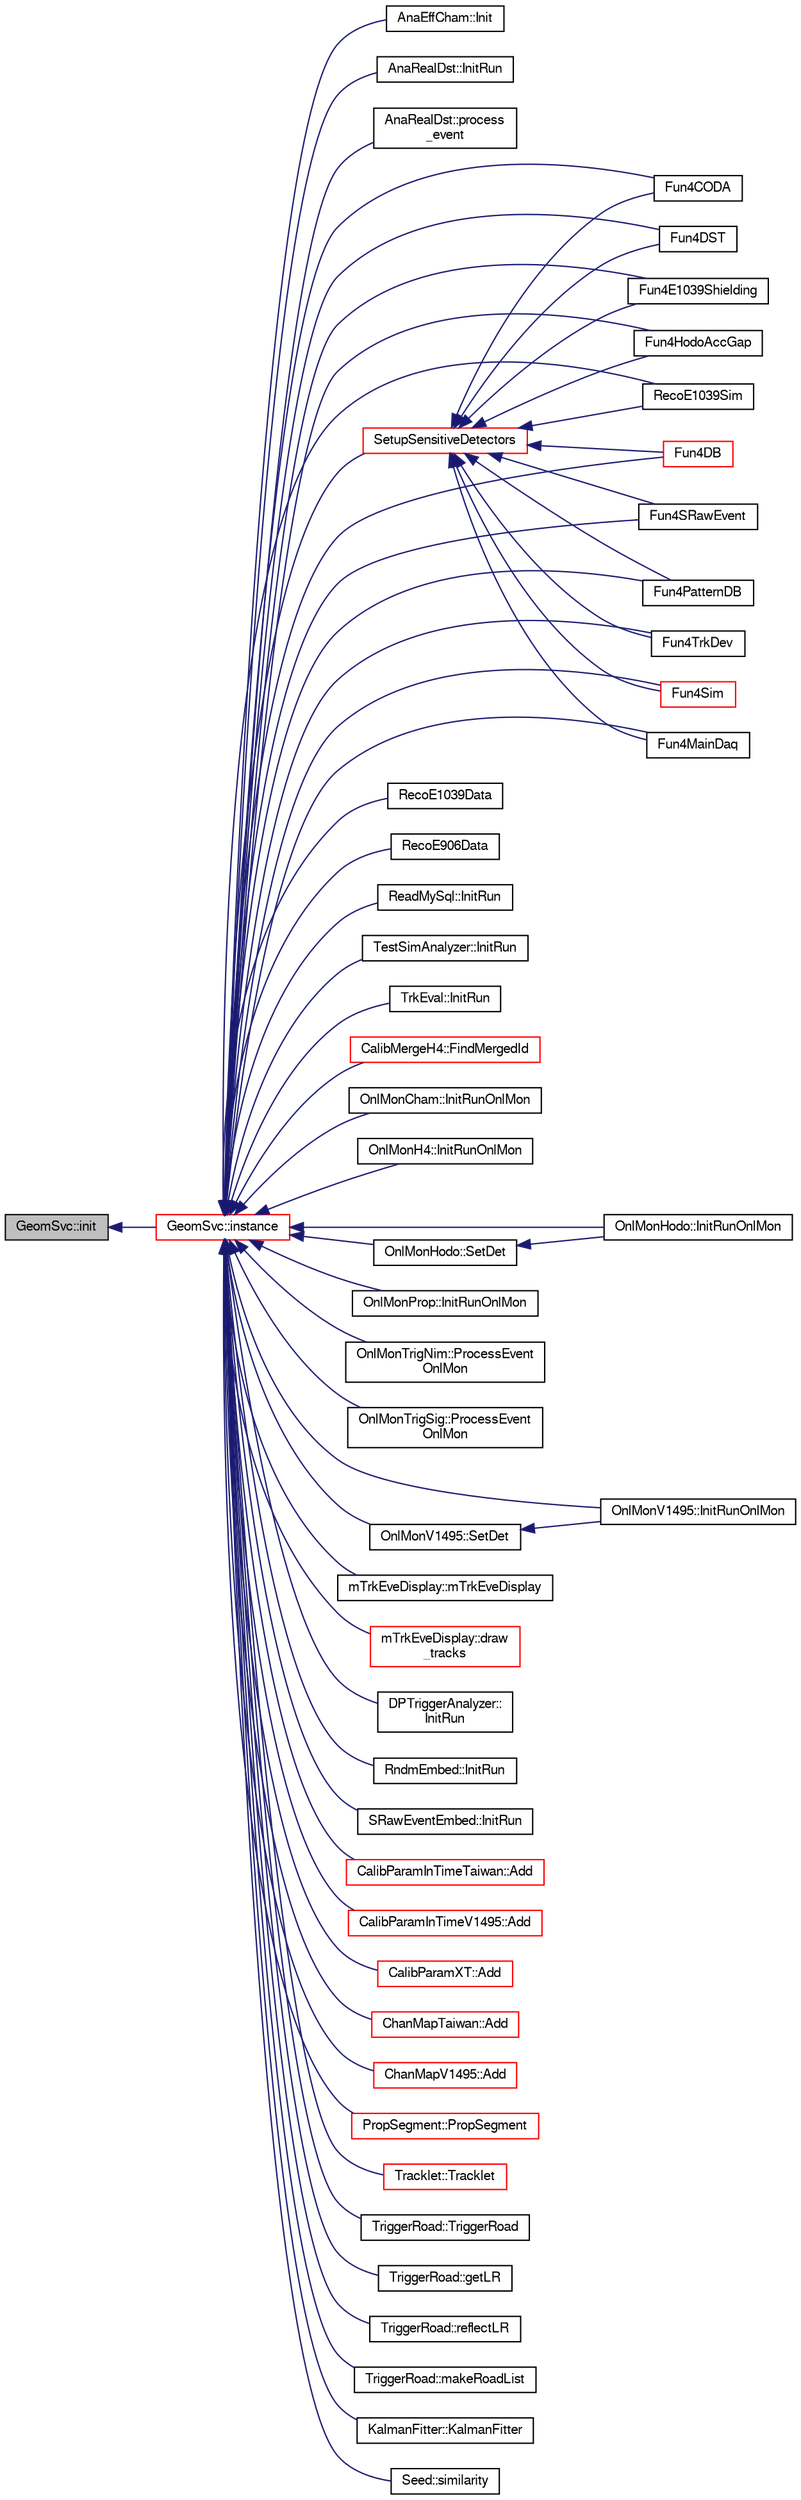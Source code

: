 digraph "GeomSvc::init"
{
  bgcolor="transparent";
  edge [fontname="FreeSans",fontsize="10",labelfontname="FreeSans",labelfontsize="10"];
  node [fontname="FreeSans",fontsize="10",shape=record];
  rankdir="LR";
  Node1 [label="GeomSvc::init",height=0.2,width=0.4,color="black", fillcolor="grey75", style="filled" fontcolor="black"];
  Node1 -> Node2 [dir="back",color="midnightblue",fontsize="10",style="solid",fontname="FreeSans"];
  Node2 [label="GeomSvc::instance",height=0.2,width=0.4,color="red",URL="$d0/da0/classGeomSvc.html#a2b7ecf5467120206b9479654c48ad7c4",tooltip="singlton instance "];
  Node2 -> Node3 [dir="back",color="midnightblue",fontsize="10",style="solid",fontname="FreeSans"];
  Node3 [label="AnaEffCham::Init",height=0.2,width=0.4,color="black",URL="$db/d63/classAnaEffCham.html#a021930645fd4860443e719041e2c1604"];
  Node2 -> Node4 [dir="back",color="midnightblue",fontsize="10",style="solid",fontname="FreeSans"];
  Node4 [label="AnaRealDst::InitRun",height=0.2,width=0.4,color="black",URL="$d0/d63/classAnaRealDst.html#a0e3d58e69746659214a73bb9460ae7d7"];
  Node2 -> Node5 [dir="back",color="midnightblue",fontsize="10",style="solid",fontname="FreeSans"];
  Node5 [label="AnaRealDst::process\l_event",height=0.2,width=0.4,color="black",URL="$d0/d63/classAnaRealDst.html#a6aa1a7508e08769688d4259bed94b7ee"];
  Node2 -> Node6 [dir="back",color="midnightblue",fontsize="10",style="solid",fontname="FreeSans"];
  Node6 [label="Fun4CODA",height=0.2,width=0.4,color="black",URL="$db/dbe/Fun4CODA_8C.html#a1bbee777074605aa2a59ddf9b2b52742"];
  Node2 -> Node7 [dir="back",color="midnightblue",fontsize="10",style="solid",fontname="FreeSans"];
  Node7 [label="Fun4DST",height=0.2,width=0.4,color="black",URL="$de/daf/Fun4DST_8C.html#a6a43c5ad028285b022976fa872e60cbc"];
  Node2 -> Node8 [dir="back",color="midnightblue",fontsize="10",style="solid",fontname="FreeSans"];
  Node8 [label="Fun4E1039Shielding",height=0.2,width=0.4,color="black",URL="$d2/d24/Fun4E1039Shielding_8C.html#a42592782dd55d6e219305ff678a00dc2"];
  Node2 -> Node9 [dir="back",color="midnightblue",fontsize="10",style="solid",fontname="FreeSans"];
  Node9 [label="Fun4HodoAccGap",height=0.2,width=0.4,color="black",URL="$d6/d6a/Fun4HodoAccGap_8C.html#a7aaa0687f144d5e7b417d7e9ac5f36da"];
  Node2 -> Node10 [dir="back",color="midnightblue",fontsize="10",style="solid",fontname="FreeSans"];
  Node10 [label="RecoE1039Data",height=0.2,width=0.4,color="black",URL="$db/dea/RecoE1039Data_8C.html#a619388c470b52b98a611cb6f18ba24c1"];
  Node2 -> Node11 [dir="back",color="midnightblue",fontsize="10",style="solid",fontname="FreeSans"];
  Node11 [label="RecoE1039Sim",height=0.2,width=0.4,color="black",URL="$d0/d9c/RecoE1039Sim_8C.html#a07edfd7b51752cb53ea50911050a8511"];
  Node2 -> Node12 [dir="back",color="midnightblue",fontsize="10",style="solid",fontname="FreeSans"];
  Node12 [label="RecoE906Data",height=0.2,width=0.4,color="black",URL="$df/d0c/RecoE906Data_8C.html#ad032525ca693000ba382d14d82bf9f2b"];
  Node2 -> Node13 [dir="back",color="midnightblue",fontsize="10",style="solid",fontname="FreeSans"];
  Node13 [label="Fun4DB",height=0.2,width=0.4,color="red",URL="$df/dc0/Fun4DB_8C.html#a156048b96f7485e3cc410afbc05fc286"];
  Node2 -> Node14 [dir="back",color="midnightblue",fontsize="10",style="solid",fontname="FreeSans"];
  Node14 [label="Fun4SRawEvent",height=0.2,width=0.4,color="black",URL="$d8/de7/Fun4SRawEvent_8C.html#aaa9bb2e956ce860a8cb6e7845bcc4ed5"];
  Node2 -> Node15 [dir="back",color="midnightblue",fontsize="10",style="solid",fontname="FreeSans"];
  Node15 [label="Fun4PatternDB",height=0.2,width=0.4,color="black",URL="$d7/d66/Fun4PatternDB_8C.html#a9e68afec0dfdd12961d550386529d5eb"];
  Node2 -> Node16 [dir="back",color="midnightblue",fontsize="10",style="solid",fontname="FreeSans"];
  Node16 [label="Fun4TrkDev",height=0.2,width=0.4,color="black",URL="$d2/d3a/Fun4TrkDev_8C.html#abd98cf50196a6ad7cb2289d1f0442b73"];
  Node2 -> Node17 [dir="back",color="midnightblue",fontsize="10",style="solid",fontname="FreeSans"];
  Node17 [label="Fun4Sim",height=0.2,width=0.4,color="red",URL="$d7/d65/e1039-core_2macros_2Fun4Sim_8C.html#a5e9276116ae0064f58b288a1e0e4e3db"];
  Node2 -> Node18 [dir="back",color="midnightblue",fontsize="10",style="solid",fontname="FreeSans"];
  Node18 [label="SetupSensitiveDetectors",height=0.2,width=0.4,color="red",URL="$d9/d72/e1039-core_2macros_2G4__SensitiveDetectors_8C.html#af71e50cde83a891cd25129c49f742314"];
  Node18 -> Node6 [dir="back",color="midnightblue",fontsize="10",style="solid",fontname="FreeSans"];
  Node18 -> Node13 [dir="back",color="midnightblue",fontsize="10",style="solid",fontname="FreeSans"];
  Node18 -> Node7 [dir="back",color="midnightblue",fontsize="10",style="solid",fontname="FreeSans"];
  Node18 -> Node8 [dir="back",color="midnightblue",fontsize="10",style="solid",fontname="FreeSans"];
  Node18 -> Node9 [dir="back",color="midnightblue",fontsize="10",style="solid",fontname="FreeSans"];
  Node18 -> Node19 [dir="back",color="midnightblue",fontsize="10",style="solid",fontname="FreeSans"];
  Node19 [label="Fun4MainDaq",height=0.2,width=0.4,color="black",URL="$de/d00/e1039-analysis_2OnlMonDev_2Fun4MainDaq_8C.html#ac28bfcc626ab9a3b0aea03bad954a5e5"];
  Node18 -> Node15 [dir="back",color="midnightblue",fontsize="10",style="solid",fontname="FreeSans"];
  Node18 -> Node17 [dir="back",color="midnightblue",fontsize="10",style="solid",fontname="FreeSans"];
  Node18 -> Node14 [dir="back",color="midnightblue",fontsize="10",style="solid",fontname="FreeSans"];
  Node18 -> Node16 [dir="back",color="midnightblue",fontsize="10",style="solid",fontname="FreeSans"];
  Node18 -> Node11 [dir="back",color="midnightblue",fontsize="10",style="solid",fontname="FreeSans"];
  Node2 -> Node20 [dir="back",color="midnightblue",fontsize="10",style="solid",fontname="FreeSans"];
  Node20 [label="ReadMySql::InitRun",height=0.2,width=0.4,color="black",URL="$db/dda/classReadMySql.html#ab73b7895d9b3e258b58f31b66b93a827"];
  Node2 -> Node21 [dir="back",color="midnightblue",fontsize="10",style="solid",fontname="FreeSans"];
  Node21 [label="TestSimAnalyzer::InitRun",height=0.2,width=0.4,color="black",URL="$d6/d20/classTestSimAnalyzer.html#ae8f798f09366d821d98ff2a98e971146"];
  Node2 -> Node22 [dir="back",color="midnightblue",fontsize="10",style="solid",fontname="FreeSans"];
  Node22 [label="TrkEval::InitRun",height=0.2,width=0.4,color="black",URL="$de/d2f/classTrkEval.html#a4e05fcd4f4c77fbd435eadc894c931d6"];
  Node2 -> Node23 [dir="back",color="midnightblue",fontsize="10",style="solid",fontname="FreeSans"];
  Node23 [label="CalibMergeH4::FindMergedId",height=0.2,width=0.4,color="red",URL="$df/d49/classCalibMergeH4.html#a651755d39b1030cacdbf52a52ef67c63"];
  Node2 -> Node19 [dir="back",color="midnightblue",fontsize="10",style="solid",fontname="FreeSans"];
  Node2 -> Node24 [dir="back",color="midnightblue",fontsize="10",style="solid",fontname="FreeSans"];
  Node24 [label="OnlMonCham::InitRunOnlMon",height=0.2,width=0.4,color="black",URL="$db/d15/classOnlMonCham.html#aaf9e68b3b806ed449fb7d5e3e54b03cd"];
  Node2 -> Node25 [dir="back",color="midnightblue",fontsize="10",style="solid",fontname="FreeSans"];
  Node25 [label="OnlMonH4::InitRunOnlMon",height=0.2,width=0.4,color="black",URL="$d2/d02/classOnlMonH4.html#a4903332f47864785a12cf8f4938dd0c3"];
  Node2 -> Node26 [dir="back",color="midnightblue",fontsize="10",style="solid",fontname="FreeSans"];
  Node26 [label="OnlMonHodo::InitRunOnlMon",height=0.2,width=0.4,color="black",URL="$d8/dc8/classOnlMonHodo.html#a7722572b5da3befd0a1d4ccbae0f903d"];
  Node2 -> Node27 [dir="back",color="midnightblue",fontsize="10",style="solid",fontname="FreeSans"];
  Node27 [label="OnlMonHodo::SetDet",height=0.2,width=0.4,color="black",URL="$d8/dc8/classOnlMonHodo.html#ac8f6f8a8bbdcbc277b1d8ecffbf91bfe"];
  Node27 -> Node26 [dir="back",color="midnightblue",fontsize="10",style="solid",fontname="FreeSans"];
  Node2 -> Node28 [dir="back",color="midnightblue",fontsize="10",style="solid",fontname="FreeSans"];
  Node28 [label="OnlMonProp::InitRunOnlMon",height=0.2,width=0.4,color="black",URL="$d7/dac/classOnlMonProp.html#aeb8c4230a23173cc8d3d27db00d98be0"];
  Node2 -> Node29 [dir="back",color="midnightblue",fontsize="10",style="solid",fontname="FreeSans"];
  Node29 [label="OnlMonTrigNim::ProcessEvent\lOnlMon",height=0.2,width=0.4,color="black",URL="$d2/d9d/classOnlMonTrigNim.html#ae5288ba2b767db89f6690ca8c2529ec5"];
  Node2 -> Node30 [dir="back",color="midnightblue",fontsize="10",style="solid",fontname="FreeSans"];
  Node30 [label="OnlMonTrigSig::ProcessEvent\lOnlMon",height=0.2,width=0.4,color="black",URL="$dc/dae/classOnlMonTrigSig.html#a138528b06e4b34c068a6db325aa5e7f0"];
  Node2 -> Node31 [dir="back",color="midnightblue",fontsize="10",style="solid",fontname="FreeSans"];
  Node31 [label="OnlMonV1495::InitRunOnlMon",height=0.2,width=0.4,color="black",URL="$d6/d41/classOnlMonV1495.html#a89a01d9a67e3993664c0ebaa343bdf77"];
  Node2 -> Node32 [dir="back",color="midnightblue",fontsize="10",style="solid",fontname="FreeSans"];
  Node32 [label="OnlMonV1495::SetDet",height=0.2,width=0.4,color="black",URL="$d6/d41/classOnlMonV1495.html#a603a264ad8444fba842f88df948c7de6"];
  Node32 -> Node31 [dir="back",color="midnightblue",fontsize="10",style="solid",fontname="FreeSans"];
  Node2 -> Node33 [dir="back",color="midnightblue",fontsize="10",style="solid",fontname="FreeSans"];
  Node33 [label="mTrkEveDisplay::mTrkEveDisplay",height=0.2,width=0.4,color="black",URL="$d3/de7/classmTrkEveDisplay.html#abc03dc6404f025d5c12e9d187389e6be"];
  Node2 -> Node34 [dir="back",color="midnightblue",fontsize="10",style="solid",fontname="FreeSans"];
  Node34 [label="mTrkEveDisplay::draw\l_tracks",height=0.2,width=0.4,color="red",URL="$d3/de7/classmTrkEveDisplay.html#a9dccd02ff8c77a1e34236d4575644100"];
  Node2 -> Node35 [dir="back",color="midnightblue",fontsize="10",style="solid",fontname="FreeSans"];
  Node35 [label="DPTriggerAnalyzer::\lInitRun",height=0.2,width=0.4,color="black",URL="$d8/dda/classDPTriggerAnalyzer.html#a1e285dfeac51e81a9d802261338e4ee3",tooltip="module initialization "];
  Node2 -> Node36 [dir="back",color="midnightblue",fontsize="10",style="solid",fontname="FreeSans"];
  Node36 [label="RndmEmbed::InitRun",height=0.2,width=0.4,color="black",URL="$d9/d0c/classRndmEmbed.html#a5cb455956c81cb828949df893636ae4f"];
  Node2 -> Node37 [dir="back",color="midnightblue",fontsize="10",style="solid",fontname="FreeSans"];
  Node37 [label="SRawEventEmbed::InitRun",height=0.2,width=0.4,color="black",URL="$d4/d36/classSRawEventEmbed.html#a2eb8e21f569c277ccdac2aedbd29aaf7"];
  Node2 -> Node38 [dir="back",color="midnightblue",fontsize="10",style="solid",fontname="FreeSans"];
  Node38 [label="CalibParamInTimeTaiwan::Add",height=0.2,width=0.4,color="red",URL="$d7/dec/classCalibParamInTimeTaiwan.html#a1864ffda0e47eb50d37155b015ab41e3"];
  Node2 -> Node39 [dir="back",color="midnightblue",fontsize="10",style="solid",fontname="FreeSans"];
  Node39 [label="CalibParamInTimeV1495::Add",height=0.2,width=0.4,color="red",URL="$d0/dd2/classCalibParamInTimeV1495.html#ac884b85f75be97c5e9739672aad4daa5"];
  Node2 -> Node40 [dir="back",color="midnightblue",fontsize="10",style="solid",fontname="FreeSans"];
  Node40 [label="CalibParamXT::Add",height=0.2,width=0.4,color="red",URL="$da/d44/classCalibParamXT.html#a32a4f4fd39fdaf747ae045e46e58dd0e"];
  Node2 -> Node41 [dir="back",color="midnightblue",fontsize="10",style="solid",fontname="FreeSans"];
  Node41 [label="ChanMapTaiwan::Add",height=0.2,width=0.4,color="red",URL="$d3/d21/classChanMapTaiwan.html#a935b6903c5a4e4476f295f6a74185ec1"];
  Node2 -> Node42 [dir="back",color="midnightblue",fontsize="10",style="solid",fontname="FreeSans"];
  Node42 [label="ChanMapV1495::Add",height=0.2,width=0.4,color="red",URL="$d2/d4f/classChanMapV1495.html#a9d862c27c34e68d981207daaf607643c"];
  Node2 -> Node43 [dir="back",color="midnightblue",fontsize="10",style="solid",fontname="FreeSans"];
  Node43 [label="PropSegment::PropSegment",height=0.2,width=0.4,color="red",URL="$d0/d1e/classPropSegment.html#a984672b14fb7d95d404576389eb9d937"];
  Node2 -> Node44 [dir="back",color="midnightblue",fontsize="10",style="solid",fontname="FreeSans"];
  Node44 [label="Tracklet::Tracklet",height=0.2,width=0.4,color="red",URL="$d2/d26/classTracklet.html#ab64903158530bc2b8d9fc82e7784689f"];
  Node2 -> Node45 [dir="back",color="midnightblue",fontsize="10",style="solid",fontname="FreeSans"];
  Node45 [label="TriggerRoad::TriggerRoad",height=0.2,width=0.4,color="black",URL="$d5/d72/classTriggerRoad.html#a1c747a90cfbae04f3aa25355563c108e"];
  Node2 -> Node46 [dir="back",color="midnightblue",fontsize="10",style="solid",fontname="FreeSans"];
  Node46 [label="TriggerRoad::getLR",height=0.2,width=0.4,color="black",URL="$d5/d72/classTriggerRoad.html#a427d8d8c38db73607327ca6ae3b389b4"];
  Node2 -> Node47 [dir="back",color="midnightblue",fontsize="10",style="solid",fontname="FreeSans"];
  Node47 [label="TriggerRoad::reflectLR",height=0.2,width=0.4,color="black",URL="$d5/d72/classTriggerRoad.html#a71ff7e1e5775fd38a6f14bc72948ed89"];
  Node2 -> Node48 [dir="back",color="midnightblue",fontsize="10",style="solid",fontname="FreeSans"];
  Node48 [label="TriggerRoad::makeRoadList",height=0.2,width=0.4,color="black",URL="$d5/d72/classTriggerRoad.html#a1d36c47262de34a3324f2ad2f35b8881"];
  Node2 -> Node49 [dir="back",color="midnightblue",fontsize="10",style="solid",fontname="FreeSans"];
  Node49 [label="KalmanFitter::KalmanFitter",height=0.2,width=0.4,color="black",URL="$d3/dc9/classKalmanFitter.html#abd097a105c435566065e6822178122e0"];
  Node2 -> Node50 [dir="back",color="midnightblue",fontsize="10",style="solid",fontname="FreeSans"];
  Node50 [label="Seed::similarity",height=0.2,width=0.4,color="black",URL="$db/d19/classSeed.html#abd6a6b474153e7200e2ccad2b9a8a813"];
}
